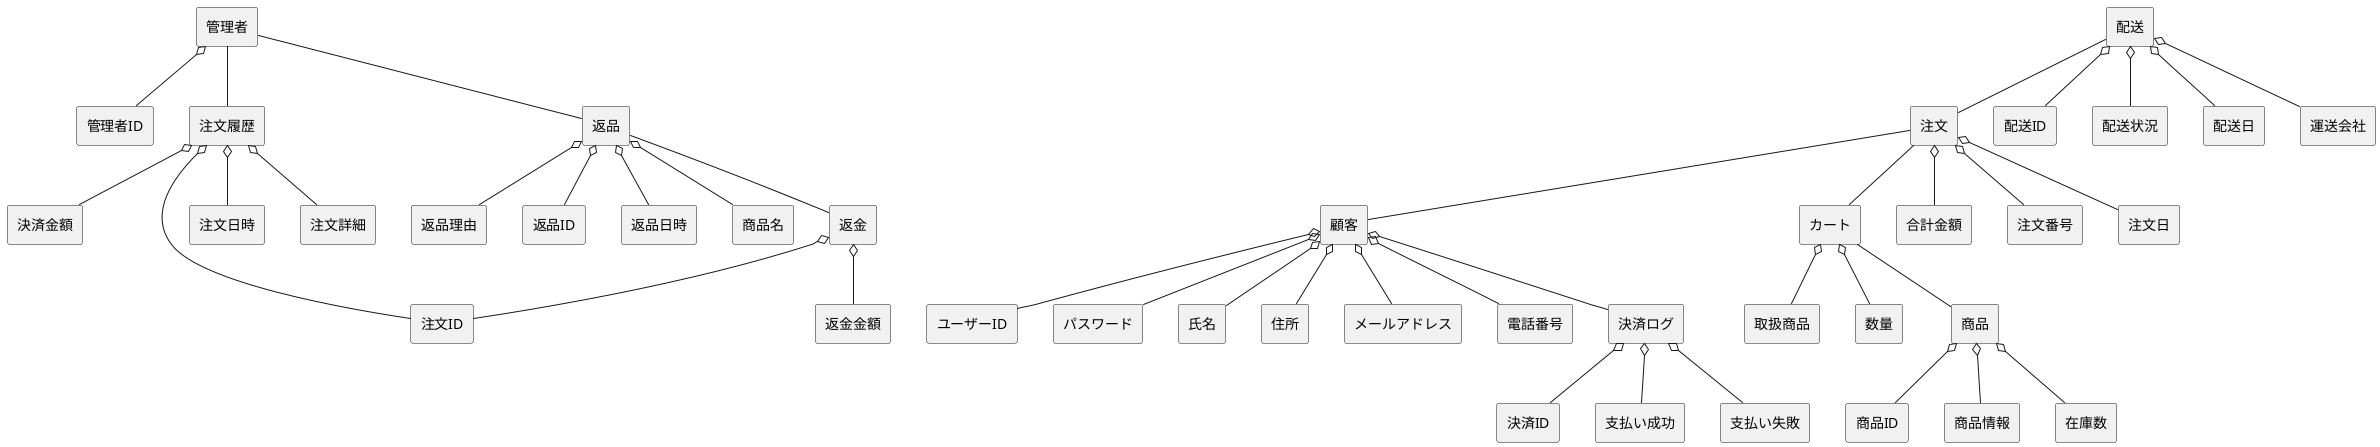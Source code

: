 @startuml bbショップドメインモデル図
skinparam componentStyle rectangle

[管理者] o-- [管理者ID] 
[管理者] -- [注文履歴] 
[管理者] -- [返品]
[顧客] o-- [ユーザーID] 
[顧客] o-- [パスワード] 
[顧客] o-- [氏名] 
[顧客] o-- [住所] 
[顧客] o-- [メールアドレス] 
[顧客] o-- [電話番号] 
[顧客] o-- [決済ログ] 
[決済ログ] o-- [決済ID]
[決済ログ] o-- [支払い成功]
[決済ログ] o-- [支払い失敗]

[注文履歴] o-- [決済金額]
[注文履歴] o-- [注文ID]
[注文履歴] o-- [注文日時]
[注文履歴] o-- [注文詳細]


[カート] o-- [取扱商品] 
[カート] o-- [数量] 
[注文] o-- [合計金額] 
[カート] -- [商品] 
[注文] o-- [注文番号] 
[注文] o-- [注文日] 
[注文] -- [カート] 
[注文] -- [顧客] 

[返品] o-- [返品理由]
[返品] o-- [返品ID]
[返品] o-- [返品日時]
[返品] o-- [商品名]
[返品] -- [返金]
[商品] o-- [商品ID] 
[商品] o-- [商品情報] 
[商品] o-- [在庫数] 

[返金] o-- [返金金額]
[返金] o-- [注文ID]

[配送] o-- [配送ID]
[配送] o-- [配送状況]
[配送] o-- [配送日]
[配送] o-- [運送会社]
[配送] -- [注文]

@enduml

